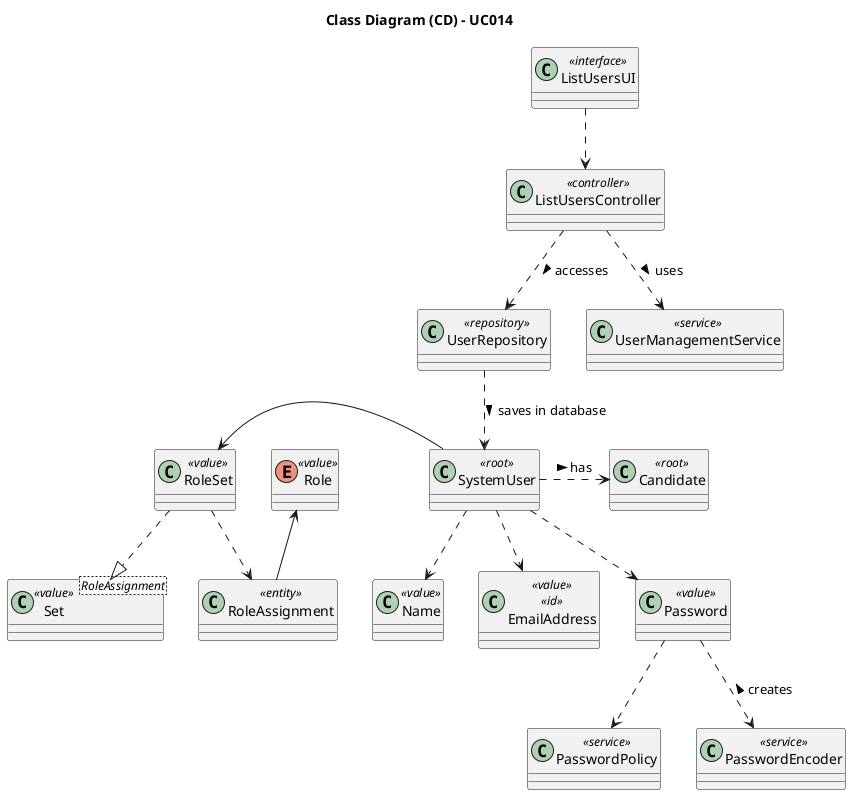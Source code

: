 @startuml
skinparam packageStyle rectangle
skinparam shadowing false

skinparam classAttributeIconSize 0

title Class Diagram (CD) - UC014

class ListUsersUI <<interface>>

class ListUsersController <<controller>>

class UserRepository <<repository>>

class UserManagementService <<service>>

class EmailAddress <<value>> <<id>>

class SystemUser <<root>>

class Candidate <<root>>

class Password <<value>>

class Name <<value>>

class PasswordPolicy <<service>>

class PasswordEncoder <<service>>

class RoleSet <<value>>

class RoleAssignment <<entity>>

enum Role <<value>>

class RoleSet <<value>>

class Set<RoleAssignment> <<value>>

ListUsersUI ..> ListUsersController

ListUsersController ..> UserRepository : accesses >

UserRepository ..> SystemUser : saves in database >
ListUsersController ..> UserManagementService : uses >

SystemUser ..> Name
SystemUser ..> Password
SystemUser ..> EmailAddress

SystemUser -left-> RoleSet
RoleSet ..|> Set
RoleSet .down.> RoleAssignment
Role <-down- RoleAssignment

SystemUser -right.> Candidate : has >

Password ..> PasswordPolicy
Password ..> PasswordEncoder : creates <

@enduml